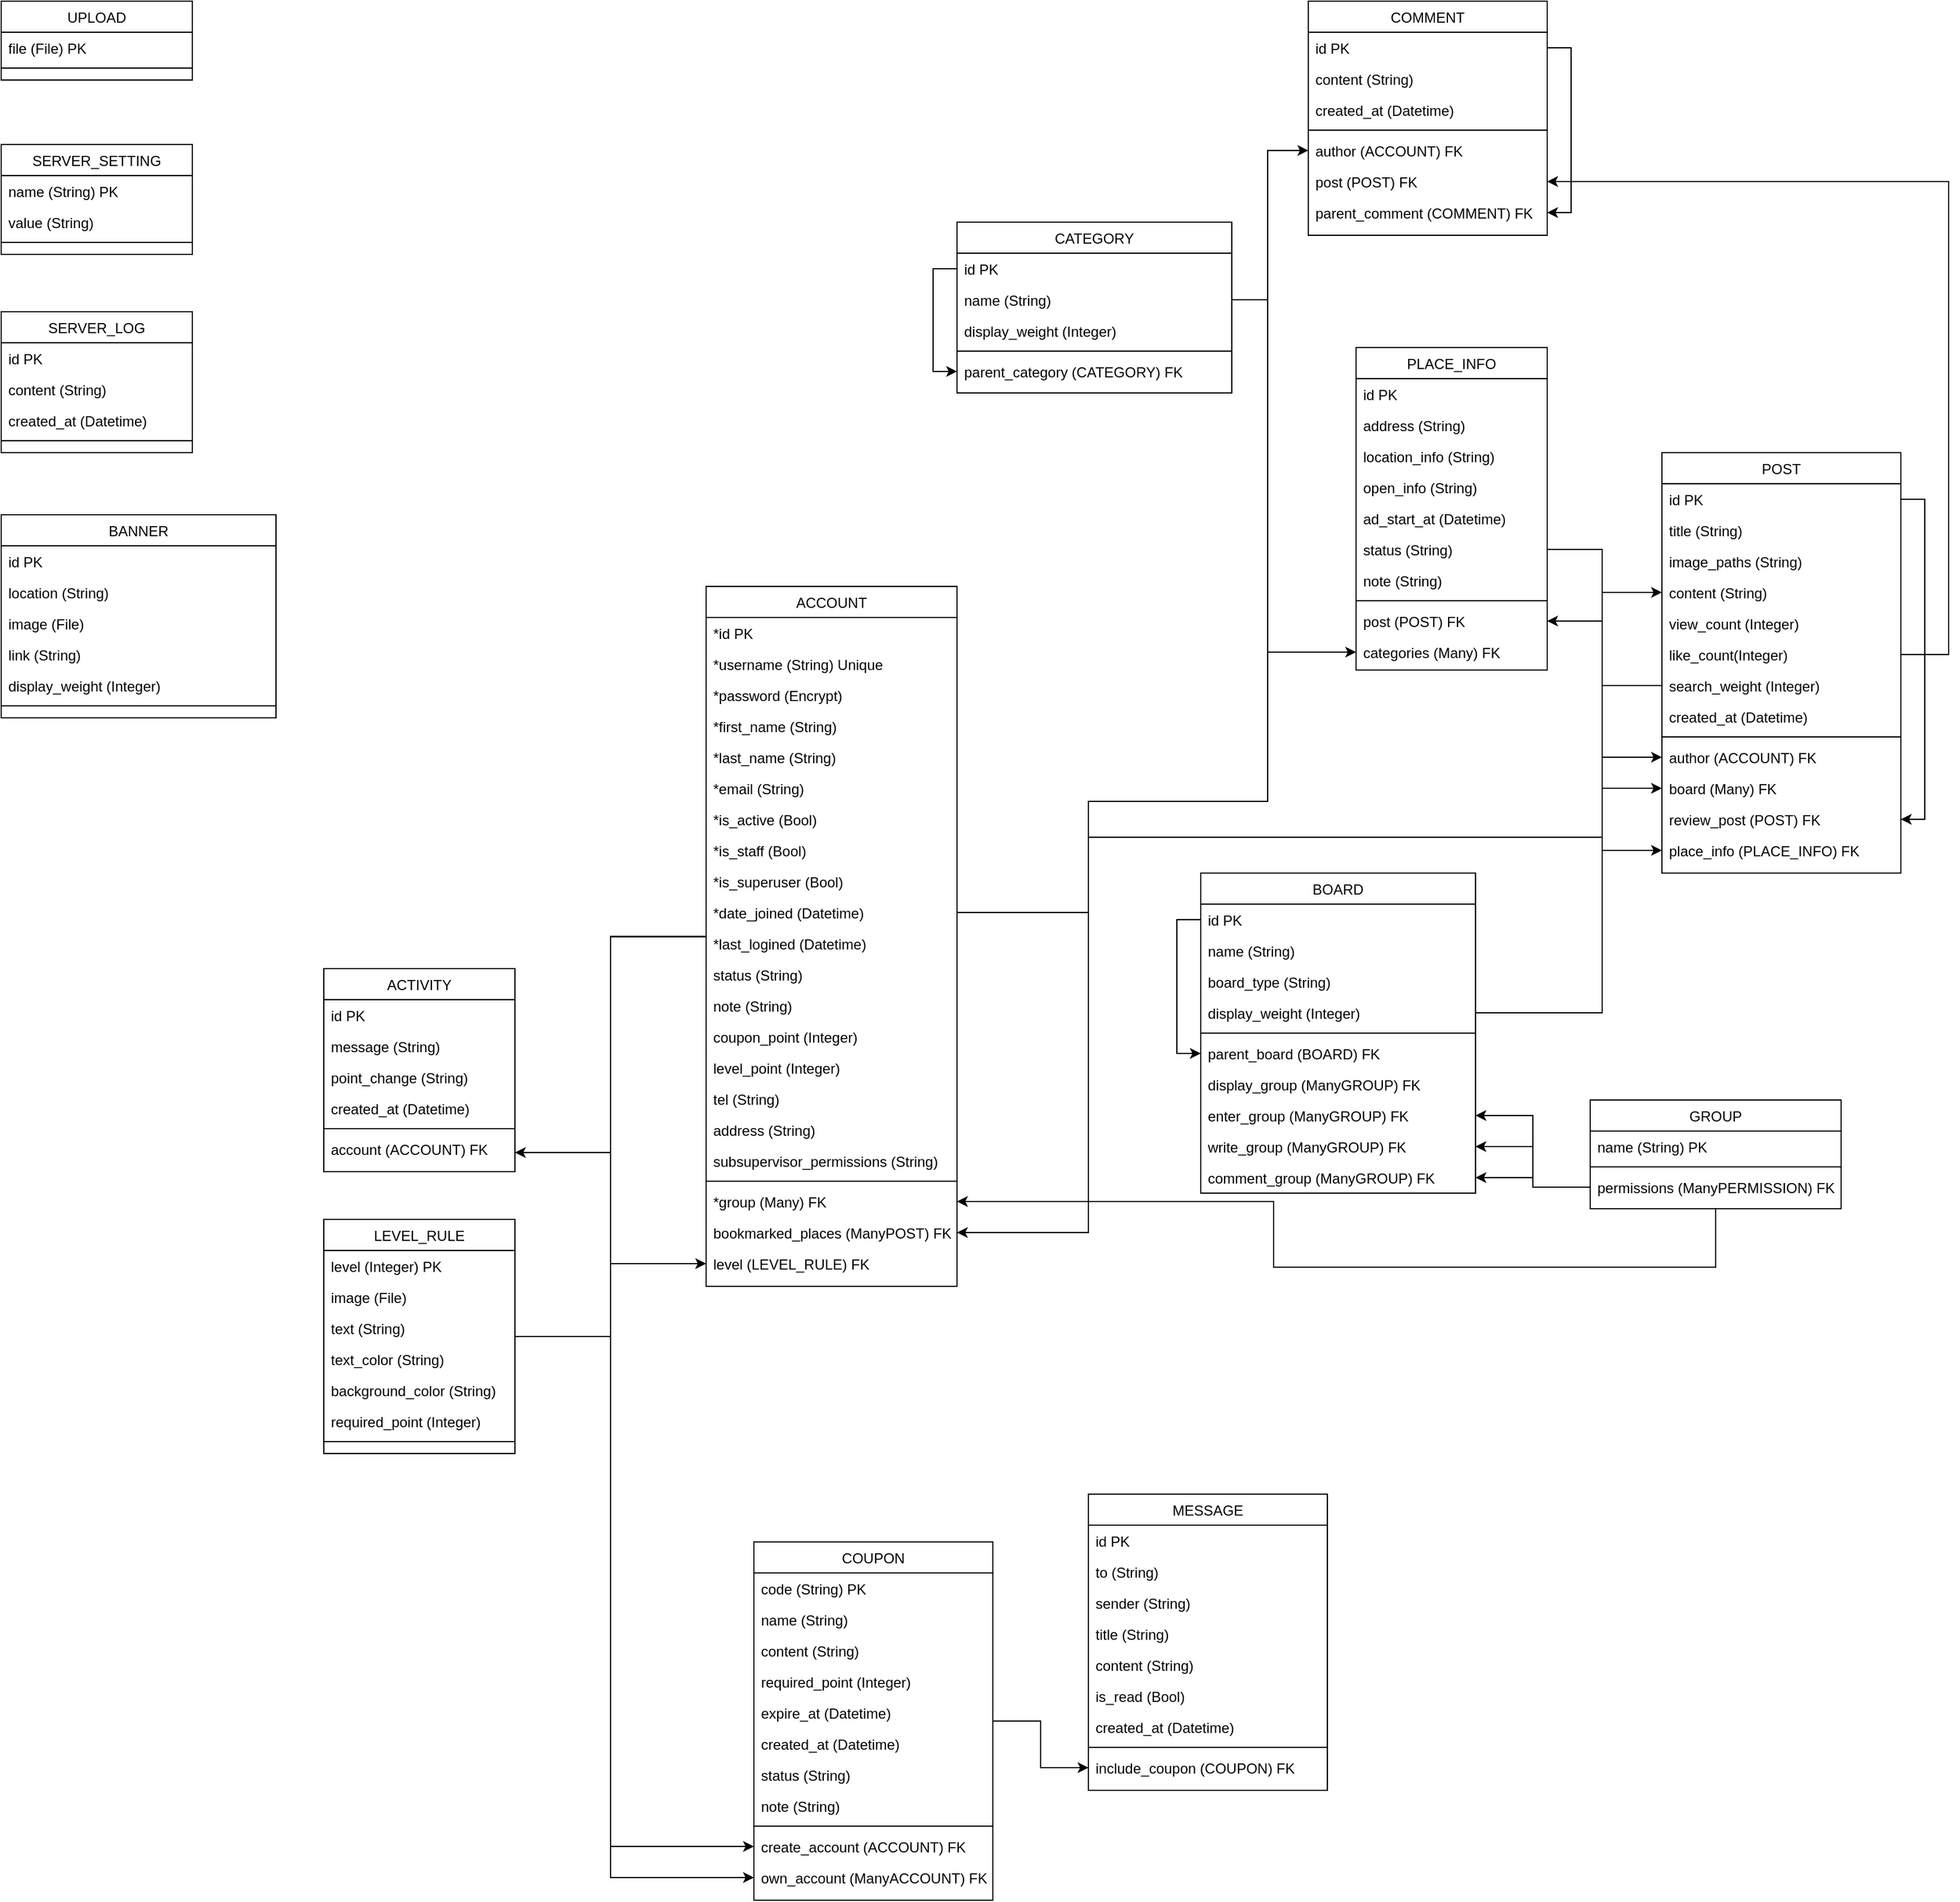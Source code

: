<mxfile version="26.0.9">
  <diagram id="C5RBs43oDa-KdzZeNtuy" name="Page-1">
    <mxGraphModel dx="1593" dy="2118" grid="1" gridSize="10" guides="1" tooltips="1" connect="1" arrows="1" fold="1" page="1" pageScale="1" pageWidth="827" pageHeight="1169" math="0" shadow="0">
      <root>
        <mxCell id="WIyWlLk6GJQsqaUBKTNV-0" />
        <mxCell id="WIyWlLk6GJQsqaUBKTNV-1" parent="WIyWlLk6GJQsqaUBKTNV-0" />
        <mxCell id="djWD4p5Ezm7QEt0DoWDL-0" value="UPLOAD" style="swimlane;fontStyle=0;align=center;verticalAlign=top;childLayout=stackLayout;horizontal=1;startSize=26;horizontalStack=0;resizeParent=1;resizeLast=0;collapsible=1;marginBottom=0;rounded=0;shadow=0;strokeWidth=1;" parent="WIyWlLk6GJQsqaUBKTNV-1" vertex="1">
          <mxGeometry x="650" y="-90" width="160" height="66" as="geometry">
            <mxRectangle x="550" y="140" width="160" height="26" as="alternateBounds" />
          </mxGeometry>
        </mxCell>
        <mxCell id="djWD4p5Ezm7QEt0DoWDL-1" value="file (File) PK" style="text;align=left;verticalAlign=top;spacingLeft=4;spacingRight=4;overflow=hidden;rotatable=0;points=[[0,0.5],[1,0.5]];portConstraint=eastwest;" parent="djWD4p5Ezm7QEt0DoWDL-0" vertex="1">
          <mxGeometry y="26" width="160" height="26" as="geometry" />
        </mxCell>
        <mxCell id="djWD4p5Ezm7QEt0DoWDL-7" value="" style="line;html=1;strokeWidth=1;align=left;verticalAlign=middle;spacingTop=-1;spacingLeft=3;spacingRight=3;rotatable=0;labelPosition=right;points=[];portConstraint=eastwest;" parent="djWD4p5Ezm7QEt0DoWDL-0" vertex="1">
          <mxGeometry y="52" width="160" height="8" as="geometry" />
        </mxCell>
        <mxCell id="djWD4p5Ezm7QEt0DoWDL-210" style="edgeStyle=orthogonalEdgeStyle;rounded=0;orthogonalLoop=1;jettySize=auto;html=1;entryX=1;entryY=0.5;entryDx=0;entryDy=0;" parent="WIyWlLk6GJQsqaUBKTNV-1" source="djWD4p5Ezm7QEt0DoWDL-8" target="djWD4p5Ezm7QEt0DoWDL-186" edge="1">
          <mxGeometry relative="1" as="geometry" />
        </mxCell>
        <mxCell id="djWD4p5Ezm7QEt0DoWDL-8" value="ACCOUNT" style="swimlane;fontStyle=0;align=center;verticalAlign=top;childLayout=stackLayout;horizontal=1;startSize=26;horizontalStack=0;resizeParent=1;resizeLast=0;collapsible=1;marginBottom=0;rounded=0;shadow=0;strokeWidth=1;" parent="WIyWlLk6GJQsqaUBKTNV-1" vertex="1">
          <mxGeometry x="1240" y="400" width="210" height="586" as="geometry">
            <mxRectangle x="550" y="140" width="160" height="26" as="alternateBounds" />
          </mxGeometry>
        </mxCell>
        <mxCell id="djWD4p5Ezm7QEt0DoWDL-12" value="*id PK" style="text;align=left;verticalAlign=top;spacingLeft=4;spacingRight=4;overflow=hidden;rotatable=0;points=[[0,0.5],[1,0.5]];portConstraint=eastwest;" parent="djWD4p5Ezm7QEt0DoWDL-8" vertex="1">
          <mxGeometry y="26" width="210" height="26" as="geometry" />
        </mxCell>
        <mxCell id="djWD4p5Ezm7QEt0DoWDL-11" value="*username (String) Unique" style="text;align=left;verticalAlign=top;spacingLeft=4;spacingRight=4;overflow=hidden;rotatable=0;points=[[0,0.5],[1,0.5]];portConstraint=eastwest;" parent="djWD4p5Ezm7QEt0DoWDL-8" vertex="1">
          <mxGeometry y="52" width="210" height="26" as="geometry" />
        </mxCell>
        <mxCell id="djWD4p5Ezm7QEt0DoWDL-21" value="*password (Encrypt)" style="text;align=left;verticalAlign=top;spacingLeft=4;spacingRight=4;overflow=hidden;rotatable=0;points=[[0,0.5],[1,0.5]];portConstraint=eastwest;" parent="djWD4p5Ezm7QEt0DoWDL-8" vertex="1">
          <mxGeometry y="78" width="210" height="26" as="geometry" />
        </mxCell>
        <mxCell id="djWD4p5Ezm7QEt0DoWDL-22" value="*first_name (String)" style="text;align=left;verticalAlign=top;spacingLeft=4;spacingRight=4;overflow=hidden;rotatable=0;points=[[0,0.5],[1,0.5]];portConstraint=eastwest;" parent="djWD4p5Ezm7QEt0DoWDL-8" vertex="1">
          <mxGeometry y="104" width="210" height="26" as="geometry" />
        </mxCell>
        <mxCell id="djWD4p5Ezm7QEt0DoWDL-23" value="*last_name (String)" style="text;align=left;verticalAlign=top;spacingLeft=4;spacingRight=4;overflow=hidden;rotatable=0;points=[[0,0.5],[1,0.5]];portConstraint=eastwest;" parent="djWD4p5Ezm7QEt0DoWDL-8" vertex="1">
          <mxGeometry y="130" width="210" height="26" as="geometry" />
        </mxCell>
        <mxCell id="djWD4p5Ezm7QEt0DoWDL-24" value="*email (String)" style="text;align=left;verticalAlign=top;spacingLeft=4;spacingRight=4;overflow=hidden;rotatable=0;points=[[0,0.5],[1,0.5]];portConstraint=eastwest;" parent="djWD4p5Ezm7QEt0DoWDL-8" vertex="1">
          <mxGeometry y="156" width="210" height="26" as="geometry" />
        </mxCell>
        <mxCell id="djWD4p5Ezm7QEt0DoWDL-30" value="*is_active (Bool)" style="text;align=left;verticalAlign=top;spacingLeft=4;spacingRight=4;overflow=hidden;rotatable=0;points=[[0,0.5],[1,0.5]];portConstraint=eastwest;" parent="djWD4p5Ezm7QEt0DoWDL-8" vertex="1">
          <mxGeometry y="182" width="210" height="26" as="geometry" />
        </mxCell>
        <mxCell id="djWD4p5Ezm7QEt0DoWDL-35" value="*is_staff (Bool)" style="text;align=left;verticalAlign=top;spacingLeft=4;spacingRight=4;overflow=hidden;rotatable=0;points=[[0,0.5],[1,0.5]];portConstraint=eastwest;" parent="djWD4p5Ezm7QEt0DoWDL-8" vertex="1">
          <mxGeometry y="208" width="210" height="26" as="geometry" />
        </mxCell>
        <mxCell id="djWD4p5Ezm7QEt0DoWDL-34" value="*is_superuser (Bool)" style="text;align=left;verticalAlign=top;spacingLeft=4;spacingRight=4;overflow=hidden;rotatable=0;points=[[0,0.5],[1,0.5]];portConstraint=eastwest;" parent="djWD4p5Ezm7QEt0DoWDL-8" vertex="1">
          <mxGeometry y="234" width="210" height="26" as="geometry" />
        </mxCell>
        <mxCell id="djWD4p5Ezm7QEt0DoWDL-33" value="*date_joined (Datetime)" style="text;align=left;verticalAlign=top;spacingLeft=4;spacingRight=4;overflow=hidden;rotatable=0;points=[[0,0.5],[1,0.5]];portConstraint=eastwest;" parent="djWD4p5Ezm7QEt0DoWDL-8" vertex="1">
          <mxGeometry y="260" width="210" height="26" as="geometry" />
        </mxCell>
        <mxCell id="djWD4p5Ezm7QEt0DoWDL-32" value="*last_logined (Datetime)" style="text;align=left;verticalAlign=top;spacingLeft=4;spacingRight=4;overflow=hidden;rotatable=0;points=[[0,0.5],[1,0.5]];portConstraint=eastwest;" parent="djWD4p5Ezm7QEt0DoWDL-8" vertex="1">
          <mxGeometry y="286" width="210" height="26" as="geometry" />
        </mxCell>
        <mxCell id="djWD4p5Ezm7QEt0DoWDL-25" value="status (String)" style="text;align=left;verticalAlign=top;spacingLeft=4;spacingRight=4;overflow=hidden;rotatable=0;points=[[0,0.5],[1,0.5]];portConstraint=eastwest;" parent="djWD4p5Ezm7QEt0DoWDL-8" vertex="1">
          <mxGeometry y="312" width="210" height="26" as="geometry" />
        </mxCell>
        <mxCell id="djWD4p5Ezm7QEt0DoWDL-26" value="note (String)" style="text;align=left;verticalAlign=top;spacingLeft=4;spacingRight=4;overflow=hidden;rotatable=0;points=[[0,0.5],[1,0.5]];portConstraint=eastwest;" parent="djWD4p5Ezm7QEt0DoWDL-8" vertex="1">
          <mxGeometry y="338" width="210" height="26" as="geometry" />
        </mxCell>
        <mxCell id="djWD4p5Ezm7QEt0DoWDL-28" value="coupon_point (Integer)" style="text;align=left;verticalAlign=top;spacingLeft=4;spacingRight=4;overflow=hidden;rotatable=0;points=[[0,0.5],[1,0.5]];portConstraint=eastwest;" parent="djWD4p5Ezm7QEt0DoWDL-8" vertex="1">
          <mxGeometry y="364" width="210" height="26" as="geometry" />
        </mxCell>
        <mxCell id="djWD4p5Ezm7QEt0DoWDL-29" value="level_point (Integer)" style="text;align=left;verticalAlign=top;spacingLeft=4;spacingRight=4;overflow=hidden;rotatable=0;points=[[0,0.5],[1,0.5]];portConstraint=eastwest;" parent="djWD4p5Ezm7QEt0DoWDL-8" vertex="1">
          <mxGeometry y="390" width="210" height="26" as="geometry" />
        </mxCell>
        <mxCell id="djWD4p5Ezm7QEt0DoWDL-38" value="tel (String)" style="text;align=left;verticalAlign=top;spacingLeft=4;spacingRight=4;overflow=hidden;rotatable=0;points=[[0,0.5],[1,0.5]];portConstraint=eastwest;" parent="djWD4p5Ezm7QEt0DoWDL-8" vertex="1">
          <mxGeometry y="416" width="210" height="26" as="geometry" />
        </mxCell>
        <mxCell id="djWD4p5Ezm7QEt0DoWDL-37" value="address (String)" style="text;align=left;verticalAlign=top;spacingLeft=4;spacingRight=4;overflow=hidden;rotatable=0;points=[[0,0.5],[1,0.5]];portConstraint=eastwest;" parent="djWD4p5Ezm7QEt0DoWDL-8" vertex="1">
          <mxGeometry y="442" width="210" height="26" as="geometry" />
        </mxCell>
        <mxCell id="djWD4p5Ezm7QEt0DoWDL-36" value="subsupervisor_permissions (String)" style="text;align=left;verticalAlign=top;spacingLeft=4;spacingRight=4;overflow=hidden;rotatable=0;points=[[0,0.5],[1,0.5]];portConstraint=eastwest;" parent="djWD4p5Ezm7QEt0DoWDL-8" vertex="1">
          <mxGeometry y="468" width="210" height="26" as="geometry" />
        </mxCell>
        <mxCell id="djWD4p5Ezm7QEt0DoWDL-10" value="" style="line;html=1;strokeWidth=1;align=left;verticalAlign=middle;spacingTop=-1;spacingLeft=3;spacingRight=3;rotatable=0;labelPosition=right;points=[];portConstraint=eastwest;" parent="djWD4p5Ezm7QEt0DoWDL-8" vertex="1">
          <mxGeometry y="494" width="210" height="8" as="geometry" />
        </mxCell>
        <mxCell id="djWD4p5Ezm7QEt0DoWDL-31" value="*group (Many) FK" style="text;align=left;verticalAlign=top;spacingLeft=4;spacingRight=4;overflow=hidden;rotatable=0;points=[[0,0.5],[1,0.5]];portConstraint=eastwest;" parent="djWD4p5Ezm7QEt0DoWDL-8" vertex="1">
          <mxGeometry y="502" width="210" height="26" as="geometry" />
        </mxCell>
        <mxCell id="djWD4p5Ezm7QEt0DoWDL-27" value="bookmarked_places (ManyPOST) FK" style="text;align=left;verticalAlign=top;spacingLeft=4;spacingRight=4;overflow=hidden;rotatable=0;points=[[0,0.5],[1,0.5]];portConstraint=eastwest;" parent="djWD4p5Ezm7QEt0DoWDL-8" vertex="1">
          <mxGeometry y="528" width="210" height="26" as="geometry" />
        </mxCell>
        <mxCell id="djWD4p5Ezm7QEt0DoWDL-9" value="level (LEVEL_RULE) FK" style="text;align=left;verticalAlign=top;spacingLeft=4;spacingRight=4;overflow=hidden;rotatable=0;points=[[0,0.5],[1,0.5]];portConstraint=eastwest;" parent="djWD4p5Ezm7QEt0DoWDL-8" vertex="1">
          <mxGeometry y="554" width="210" height="26" as="geometry" />
        </mxCell>
        <mxCell id="djWD4p5Ezm7QEt0DoWDL-39" value="SERVER_LOG" style="swimlane;fontStyle=0;align=center;verticalAlign=top;childLayout=stackLayout;horizontal=1;startSize=26;horizontalStack=0;resizeParent=1;resizeLast=0;collapsible=1;marginBottom=0;rounded=0;shadow=0;strokeWidth=1;" parent="WIyWlLk6GJQsqaUBKTNV-1" vertex="1">
          <mxGeometry x="650" y="170" width="160" height="118" as="geometry">
            <mxRectangle x="550" y="140" width="160" height="26" as="alternateBounds" />
          </mxGeometry>
        </mxCell>
        <mxCell id="djWD4p5Ezm7QEt0DoWDL-40" value="id PK" style="text;align=left;verticalAlign=top;spacingLeft=4;spacingRight=4;overflow=hidden;rotatable=0;points=[[0,0.5],[1,0.5]];portConstraint=eastwest;" parent="djWD4p5Ezm7QEt0DoWDL-39" vertex="1">
          <mxGeometry y="26" width="160" height="26" as="geometry" />
        </mxCell>
        <mxCell id="djWD4p5Ezm7QEt0DoWDL-42" value="content (String)" style="text;align=left;verticalAlign=top;spacingLeft=4;spacingRight=4;overflow=hidden;rotatable=0;points=[[0,0.5],[1,0.5]];portConstraint=eastwest;" parent="djWD4p5Ezm7QEt0DoWDL-39" vertex="1">
          <mxGeometry y="52" width="160" height="26" as="geometry" />
        </mxCell>
        <mxCell id="djWD4p5Ezm7QEt0DoWDL-45" value="created_at (Datetime)" style="text;align=left;verticalAlign=top;spacingLeft=4;spacingRight=4;overflow=hidden;rotatable=0;points=[[0,0.5],[1,0.5]];portConstraint=eastwest;" parent="djWD4p5Ezm7QEt0DoWDL-39" vertex="1">
          <mxGeometry y="78" width="160" height="26" as="geometry" />
        </mxCell>
        <mxCell id="djWD4p5Ezm7QEt0DoWDL-41" value="" style="line;html=1;strokeWidth=1;align=left;verticalAlign=middle;spacingTop=-1;spacingLeft=3;spacingRight=3;rotatable=0;labelPosition=right;points=[];portConstraint=eastwest;" parent="djWD4p5Ezm7QEt0DoWDL-39" vertex="1">
          <mxGeometry y="104" width="160" height="8" as="geometry" />
        </mxCell>
        <mxCell id="djWD4p5Ezm7QEt0DoWDL-46" value="SERVER_SETTING" style="swimlane;fontStyle=0;align=center;verticalAlign=top;childLayout=stackLayout;horizontal=1;startSize=26;horizontalStack=0;resizeParent=1;resizeLast=0;collapsible=1;marginBottom=0;rounded=0;shadow=0;strokeWidth=1;" parent="WIyWlLk6GJQsqaUBKTNV-1" vertex="1">
          <mxGeometry x="650" y="30" width="160" height="92" as="geometry">
            <mxRectangle x="550" y="140" width="160" height="26" as="alternateBounds" />
          </mxGeometry>
        </mxCell>
        <mxCell id="djWD4p5Ezm7QEt0DoWDL-47" value="name (String) PK" style="text;align=left;verticalAlign=top;spacingLeft=4;spacingRight=4;overflow=hidden;rotatable=0;points=[[0,0.5],[1,0.5]];portConstraint=eastwest;" parent="djWD4p5Ezm7QEt0DoWDL-46" vertex="1">
          <mxGeometry y="26" width="160" height="26" as="geometry" />
        </mxCell>
        <mxCell id="djWD4p5Ezm7QEt0DoWDL-48" value="value (String)" style="text;align=left;verticalAlign=top;spacingLeft=4;spacingRight=4;overflow=hidden;rotatable=0;points=[[0,0.5],[1,0.5]];portConstraint=eastwest;" parent="djWD4p5Ezm7QEt0DoWDL-46" vertex="1">
          <mxGeometry y="52" width="160" height="26" as="geometry" />
        </mxCell>
        <mxCell id="djWD4p5Ezm7QEt0DoWDL-50" value="" style="line;html=1;strokeWidth=1;align=left;verticalAlign=middle;spacingTop=-1;spacingLeft=3;spacingRight=3;rotatable=0;labelPosition=right;points=[];portConstraint=eastwest;" parent="djWD4p5Ezm7QEt0DoWDL-46" vertex="1">
          <mxGeometry y="78" width="160" height="8" as="geometry" />
        </mxCell>
        <mxCell id="djWD4p5Ezm7QEt0DoWDL-209" style="edgeStyle=orthogonalEdgeStyle;rounded=0;orthogonalLoop=1;jettySize=auto;html=1;entryX=0;entryY=0.5;entryDx=0;entryDy=0;" parent="WIyWlLk6GJQsqaUBKTNV-1" source="djWD4p5Ezm7QEt0DoWDL-51" target="djWD4p5Ezm7QEt0DoWDL-9" edge="1">
          <mxGeometry relative="1" as="geometry" />
        </mxCell>
        <mxCell id="djWD4p5Ezm7QEt0DoWDL-51" value="LEVEL_RULE" style="swimlane;fontStyle=0;align=center;verticalAlign=top;childLayout=stackLayout;horizontal=1;startSize=26;horizontalStack=0;resizeParent=1;resizeLast=0;collapsible=1;marginBottom=0;rounded=0;shadow=0;strokeWidth=1;" parent="WIyWlLk6GJQsqaUBKTNV-1" vertex="1">
          <mxGeometry x="920" y="930" width="160" height="196" as="geometry">
            <mxRectangle x="550" y="140" width="160" height="26" as="alternateBounds" />
          </mxGeometry>
        </mxCell>
        <mxCell id="djWD4p5Ezm7QEt0DoWDL-52" value="level (Integer) PK" style="text;align=left;verticalAlign=top;spacingLeft=4;spacingRight=4;overflow=hidden;rotatable=0;points=[[0,0.5],[1,0.5]];portConstraint=eastwest;" parent="djWD4p5Ezm7QEt0DoWDL-51" vertex="1">
          <mxGeometry y="26" width="160" height="26" as="geometry" />
        </mxCell>
        <mxCell id="djWD4p5Ezm7QEt0DoWDL-56" value="image (File)" style="text;align=left;verticalAlign=top;spacingLeft=4;spacingRight=4;overflow=hidden;rotatable=0;points=[[0,0.5],[1,0.5]];portConstraint=eastwest;" parent="djWD4p5Ezm7QEt0DoWDL-51" vertex="1">
          <mxGeometry y="52" width="160" height="26" as="geometry" />
        </mxCell>
        <mxCell id="djWD4p5Ezm7QEt0DoWDL-57" value="text (String)" style="text;align=left;verticalAlign=top;spacingLeft=4;spacingRight=4;overflow=hidden;rotatable=0;points=[[0,0.5],[1,0.5]];portConstraint=eastwest;" parent="djWD4p5Ezm7QEt0DoWDL-51" vertex="1">
          <mxGeometry y="78" width="160" height="26" as="geometry" />
        </mxCell>
        <mxCell id="djWD4p5Ezm7QEt0DoWDL-58" value="text_color (String)" style="text;align=left;verticalAlign=top;spacingLeft=4;spacingRight=4;overflow=hidden;rotatable=0;points=[[0,0.5],[1,0.5]];portConstraint=eastwest;" parent="djWD4p5Ezm7QEt0DoWDL-51" vertex="1">
          <mxGeometry y="104" width="160" height="26" as="geometry" />
        </mxCell>
        <mxCell id="djWD4p5Ezm7QEt0DoWDL-55" value="background_color (String)" style="text;align=left;verticalAlign=top;spacingLeft=4;spacingRight=4;overflow=hidden;rotatable=0;points=[[0,0.5],[1,0.5]];portConstraint=eastwest;" parent="djWD4p5Ezm7QEt0DoWDL-51" vertex="1">
          <mxGeometry y="130" width="160" height="26" as="geometry" />
        </mxCell>
        <mxCell id="djWD4p5Ezm7QEt0DoWDL-53" value="required_point (Integer)" style="text;align=left;verticalAlign=top;spacingLeft=4;spacingRight=4;overflow=hidden;rotatable=0;points=[[0,0.5],[1,0.5]];portConstraint=eastwest;" parent="djWD4p5Ezm7QEt0DoWDL-51" vertex="1">
          <mxGeometry y="156" width="160" height="26" as="geometry" />
        </mxCell>
        <mxCell id="djWD4p5Ezm7QEt0DoWDL-54" value="" style="line;html=1;strokeWidth=1;align=left;verticalAlign=middle;spacingTop=-1;spacingLeft=3;spacingRight=3;rotatable=0;labelPosition=right;points=[];portConstraint=eastwest;" parent="djWD4p5Ezm7QEt0DoWDL-51" vertex="1">
          <mxGeometry y="182" width="160" height="8" as="geometry" />
        </mxCell>
        <mxCell id="djWD4p5Ezm7QEt0DoWDL-201" style="edgeStyle=orthogonalEdgeStyle;rounded=0;orthogonalLoop=1;jettySize=auto;html=1;entryX=1;entryY=0.5;entryDx=0;entryDy=0;exitX=0;exitY=0.5;exitDx=0;exitDy=0;" parent="WIyWlLk6GJQsqaUBKTNV-1" source="djWD4p5Ezm7QEt0DoWDL-73" target="djWD4p5Ezm7QEt0DoWDL-76" edge="1">
          <mxGeometry relative="1" as="geometry">
            <Array as="points">
              <mxPoint x="1990" y="483" />
              <mxPoint x="1990" y="429" />
            </Array>
          </mxGeometry>
        </mxCell>
        <mxCell id="djWD4p5Ezm7QEt0DoWDL-59" value="POST" style="swimlane;fontStyle=0;align=center;verticalAlign=top;childLayout=stackLayout;horizontal=1;startSize=26;horizontalStack=0;resizeParent=1;resizeLast=0;collapsible=1;marginBottom=0;rounded=0;shadow=0;strokeWidth=1;" parent="WIyWlLk6GJQsqaUBKTNV-1" vertex="1">
          <mxGeometry x="2040" y="288" width="200" height="352" as="geometry">
            <mxRectangle x="550" y="140" width="160" height="26" as="alternateBounds" />
          </mxGeometry>
        </mxCell>
        <mxCell id="djWD4p5Ezm7QEt0DoWDL-204" style="edgeStyle=orthogonalEdgeStyle;rounded=0;orthogonalLoop=1;jettySize=auto;html=1;entryX=1;entryY=0.5;entryDx=0;entryDy=0;exitX=1;exitY=0.5;exitDx=0;exitDy=0;" parent="djWD4p5Ezm7QEt0DoWDL-59" source="djWD4p5Ezm7QEt0DoWDL-60" target="djWD4p5Ezm7QEt0DoWDL-63" edge="1">
          <mxGeometry relative="1" as="geometry" />
        </mxCell>
        <mxCell id="djWD4p5Ezm7QEt0DoWDL-60" value="id PK" style="text;align=left;verticalAlign=top;spacingLeft=4;spacingRight=4;overflow=hidden;rotatable=0;points=[[0,0.5],[1,0.5]];portConstraint=eastwest;" parent="djWD4p5Ezm7QEt0DoWDL-59" vertex="1">
          <mxGeometry y="26" width="200" height="26" as="geometry" />
        </mxCell>
        <mxCell id="djWD4p5Ezm7QEt0DoWDL-67" value="title (String)" style="text;align=left;verticalAlign=top;spacingLeft=4;spacingRight=4;overflow=hidden;rotatable=0;points=[[0,0.5],[1,0.5]];portConstraint=eastwest;" parent="djWD4p5Ezm7QEt0DoWDL-59" vertex="1">
          <mxGeometry y="52" width="200" height="26" as="geometry" />
        </mxCell>
        <mxCell id="djWD4p5Ezm7QEt0DoWDL-72" value="image_paths (String)" style="text;align=left;verticalAlign=top;spacingLeft=4;spacingRight=4;overflow=hidden;rotatable=0;points=[[0,0.5],[1,0.5]];portConstraint=eastwest;" parent="djWD4p5Ezm7QEt0DoWDL-59" vertex="1">
          <mxGeometry y="78" width="200" height="26" as="geometry" />
        </mxCell>
        <mxCell id="djWD4p5Ezm7QEt0DoWDL-71" value="content (String)" style="text;align=left;verticalAlign=top;spacingLeft=4;spacingRight=4;overflow=hidden;rotatable=0;points=[[0,0.5],[1,0.5]];portConstraint=eastwest;" parent="djWD4p5Ezm7QEt0DoWDL-59" vertex="1">
          <mxGeometry y="104" width="200" height="26" as="geometry" />
        </mxCell>
        <mxCell id="djWD4p5Ezm7QEt0DoWDL-70" value="view_count (Integer)" style="text;align=left;verticalAlign=top;spacingLeft=4;spacingRight=4;overflow=hidden;rotatable=0;points=[[0,0.5],[1,0.5]];portConstraint=eastwest;" parent="djWD4p5Ezm7QEt0DoWDL-59" vertex="1">
          <mxGeometry y="130" width="200" height="26" as="geometry" />
        </mxCell>
        <mxCell id="djWD4p5Ezm7QEt0DoWDL-69" value="like_count(Integer)" style="text;align=left;verticalAlign=top;spacingLeft=4;spacingRight=4;overflow=hidden;rotatable=0;points=[[0,0.5],[1,0.5]];portConstraint=eastwest;" parent="djWD4p5Ezm7QEt0DoWDL-59" vertex="1">
          <mxGeometry y="156" width="200" height="26" as="geometry" />
        </mxCell>
        <mxCell id="djWD4p5Ezm7QEt0DoWDL-73" value="search_weight (Integer)" style="text;align=left;verticalAlign=top;spacingLeft=4;spacingRight=4;overflow=hidden;rotatable=0;points=[[0,0.5],[1,0.5]];portConstraint=eastwest;" parent="djWD4p5Ezm7QEt0DoWDL-59" vertex="1">
          <mxGeometry y="182" width="200" height="26" as="geometry" />
        </mxCell>
        <mxCell id="djWD4p5Ezm7QEt0DoWDL-68" value="created_at (Datetime)" style="text;align=left;verticalAlign=top;spacingLeft=4;spacingRight=4;overflow=hidden;rotatable=0;points=[[0,0.5],[1,0.5]];portConstraint=eastwest;" parent="djWD4p5Ezm7QEt0DoWDL-59" vertex="1">
          <mxGeometry y="208" width="200" height="26" as="geometry" />
        </mxCell>
        <mxCell id="djWD4p5Ezm7QEt0DoWDL-66" value="" style="line;html=1;strokeWidth=1;align=left;verticalAlign=middle;spacingTop=-1;spacingLeft=3;spacingRight=3;rotatable=0;labelPosition=right;points=[];portConstraint=eastwest;" parent="djWD4p5Ezm7QEt0DoWDL-59" vertex="1">
          <mxGeometry y="234" width="200" height="8" as="geometry" />
        </mxCell>
        <mxCell id="djWD4p5Ezm7QEt0DoWDL-62" value="author (ACCOUNT) FK" style="text;align=left;verticalAlign=top;spacingLeft=4;spacingRight=4;overflow=hidden;rotatable=0;points=[[0,0.5],[1,0.5]];portConstraint=eastwest;" parent="djWD4p5Ezm7QEt0DoWDL-59" vertex="1">
          <mxGeometry y="242" width="200" height="26" as="geometry" />
        </mxCell>
        <mxCell id="djWD4p5Ezm7QEt0DoWDL-61" value="board (Many) FK" style="text;align=left;verticalAlign=top;spacingLeft=4;spacingRight=4;overflow=hidden;rotatable=0;points=[[0,0.5],[1,0.5]];portConstraint=eastwest;" parent="djWD4p5Ezm7QEt0DoWDL-59" vertex="1">
          <mxGeometry y="268" width="200" height="26" as="geometry" />
        </mxCell>
        <mxCell id="djWD4p5Ezm7QEt0DoWDL-63" value="review_post (POST) FK" style="text;align=left;verticalAlign=top;spacingLeft=4;spacingRight=4;overflow=hidden;rotatable=0;points=[[0,0.5],[1,0.5]];portConstraint=eastwest;" parent="djWD4p5Ezm7QEt0DoWDL-59" vertex="1">
          <mxGeometry y="294" width="200" height="26" as="geometry" />
        </mxCell>
        <mxCell id="djWD4p5Ezm7QEt0DoWDL-65" value="place_info (PLACE_INFO) FK" style="text;align=left;verticalAlign=top;spacingLeft=4;spacingRight=4;overflow=hidden;rotatable=0;points=[[0,0.5],[1,0.5]];portConstraint=eastwest;" parent="djWD4p5Ezm7QEt0DoWDL-59" vertex="1">
          <mxGeometry y="320" width="200" height="26" as="geometry" />
        </mxCell>
        <mxCell id="djWD4p5Ezm7QEt0DoWDL-90" value="PLACE_INFO" style="swimlane;fontStyle=0;align=center;verticalAlign=top;childLayout=stackLayout;horizontal=1;startSize=26;horizontalStack=0;resizeParent=1;resizeLast=0;collapsible=1;marginBottom=0;rounded=0;shadow=0;strokeWidth=1;" parent="WIyWlLk6GJQsqaUBKTNV-1" vertex="1">
          <mxGeometry x="1784" y="200" width="160" height="270" as="geometry">
            <mxRectangle x="550" y="140" width="160" height="26" as="alternateBounds" />
          </mxGeometry>
        </mxCell>
        <mxCell id="djWD4p5Ezm7QEt0DoWDL-75" value="id PK" style="text;align=left;verticalAlign=top;spacingLeft=4;spacingRight=4;overflow=hidden;rotatable=0;points=[[0,0.5],[1,0.5]];portConstraint=eastwest;" parent="djWD4p5Ezm7QEt0DoWDL-90" vertex="1">
          <mxGeometry y="26" width="160" height="26" as="geometry" />
        </mxCell>
        <mxCell id="djWD4p5Ezm7QEt0DoWDL-77" value="address (String)" style="text;align=left;verticalAlign=top;spacingLeft=4;spacingRight=4;overflow=hidden;rotatable=0;points=[[0,0.5],[1,0.5]];portConstraint=eastwest;" parent="djWD4p5Ezm7QEt0DoWDL-90" vertex="1">
          <mxGeometry y="52" width="160" height="26" as="geometry" />
        </mxCell>
        <mxCell id="djWD4p5Ezm7QEt0DoWDL-78" value="location_info (String)" style="text;align=left;verticalAlign=top;spacingLeft=4;spacingRight=4;overflow=hidden;rotatable=0;points=[[0,0.5],[1,0.5]];portConstraint=eastwest;" parent="djWD4p5Ezm7QEt0DoWDL-90" vertex="1">
          <mxGeometry y="78" width="160" height="26" as="geometry" />
        </mxCell>
        <mxCell id="djWD4p5Ezm7QEt0DoWDL-79" value="open_info (String)" style="text;align=left;verticalAlign=top;spacingLeft=4;spacingRight=4;overflow=hidden;rotatable=0;points=[[0,0.5],[1,0.5]];portConstraint=eastwest;" parent="djWD4p5Ezm7QEt0DoWDL-90" vertex="1">
          <mxGeometry y="104" width="160" height="26" as="geometry" />
        </mxCell>
        <mxCell id="djWD4p5Ezm7QEt0DoWDL-86" value="ad_start_at (Datetime)" style="text;align=left;verticalAlign=top;spacingLeft=4;spacingRight=4;overflow=hidden;rotatable=0;points=[[0,0.5],[1,0.5]];portConstraint=eastwest;" parent="djWD4p5Ezm7QEt0DoWDL-90" vertex="1">
          <mxGeometry y="130" width="160" height="26" as="geometry" />
        </mxCell>
        <mxCell id="djWD4p5Ezm7QEt0DoWDL-88" value="status (String)" style="text;align=left;verticalAlign=top;spacingLeft=4;spacingRight=4;overflow=hidden;rotatable=0;points=[[0,0.5],[1,0.5]];portConstraint=eastwest;" parent="djWD4p5Ezm7QEt0DoWDL-90" vertex="1">
          <mxGeometry y="156" width="160" height="26" as="geometry" />
        </mxCell>
        <mxCell id="djWD4p5Ezm7QEt0DoWDL-87" value="note (String)" style="text;align=left;verticalAlign=top;spacingLeft=4;spacingRight=4;overflow=hidden;rotatable=0;points=[[0,0.5],[1,0.5]];portConstraint=eastwest;" parent="djWD4p5Ezm7QEt0DoWDL-90" vertex="1">
          <mxGeometry y="182" width="160" height="26" as="geometry" />
        </mxCell>
        <mxCell id="djWD4p5Ezm7QEt0DoWDL-93" value="" style="line;html=1;strokeWidth=1;align=left;verticalAlign=middle;spacingTop=-1;spacingLeft=3;spacingRight=3;rotatable=0;labelPosition=right;points=[];portConstraint=eastwest;" parent="djWD4p5Ezm7QEt0DoWDL-90" vertex="1">
          <mxGeometry y="208" width="160" height="8" as="geometry" />
        </mxCell>
        <mxCell id="djWD4p5Ezm7QEt0DoWDL-76" value="post (POST) FK" style="text;align=left;verticalAlign=top;spacingLeft=4;spacingRight=4;overflow=hidden;rotatable=0;points=[[0,0.5],[1,0.5]];portConstraint=eastwest;" parent="djWD4p5Ezm7QEt0DoWDL-90" vertex="1">
          <mxGeometry y="216" width="160" height="26" as="geometry" />
        </mxCell>
        <mxCell id="djWD4p5Ezm7QEt0DoWDL-80" value="categories (Many) FK" style="text;align=left;verticalAlign=top;spacingLeft=4;spacingRight=4;overflow=hidden;rotatable=0;points=[[0,0.5],[1,0.5]];portConstraint=eastwest;" parent="djWD4p5Ezm7QEt0DoWDL-90" vertex="1">
          <mxGeometry y="242" width="160" height="26" as="geometry" />
        </mxCell>
        <mxCell id="djWD4p5Ezm7QEt0DoWDL-94" value="COMMENT" style="swimlane;fontStyle=0;align=center;verticalAlign=top;childLayout=stackLayout;horizontal=1;startSize=26;horizontalStack=0;resizeParent=1;resizeLast=0;collapsible=1;marginBottom=0;rounded=0;shadow=0;strokeWidth=1;" parent="WIyWlLk6GJQsqaUBKTNV-1" vertex="1">
          <mxGeometry x="1744" y="-90" width="200" height="196" as="geometry">
            <mxRectangle x="550" y="140" width="160" height="26" as="alternateBounds" />
          </mxGeometry>
        </mxCell>
        <mxCell id="djWD4p5Ezm7QEt0DoWDL-206" style="edgeStyle=orthogonalEdgeStyle;rounded=0;orthogonalLoop=1;jettySize=auto;html=1;entryX=1;entryY=0.5;entryDx=0;entryDy=0;exitX=1;exitY=0.5;exitDx=0;exitDy=0;" parent="djWD4p5Ezm7QEt0DoWDL-94" source="djWD4p5Ezm7QEt0DoWDL-95" target="djWD4p5Ezm7QEt0DoWDL-98" edge="1">
          <mxGeometry relative="1" as="geometry" />
        </mxCell>
        <mxCell id="djWD4p5Ezm7QEt0DoWDL-95" value="id PK" style="text;align=left;verticalAlign=top;spacingLeft=4;spacingRight=4;overflow=hidden;rotatable=0;points=[[0,0.5],[1,0.5]];portConstraint=eastwest;" parent="djWD4p5Ezm7QEt0DoWDL-94" vertex="1">
          <mxGeometry y="26" width="200" height="26" as="geometry" />
        </mxCell>
        <mxCell id="djWD4p5Ezm7QEt0DoWDL-99" value="content (String)" style="text;align=left;verticalAlign=top;spacingLeft=4;spacingRight=4;overflow=hidden;rotatable=0;points=[[0,0.5],[1,0.5]];portConstraint=eastwest;" parent="djWD4p5Ezm7QEt0DoWDL-94" vertex="1">
          <mxGeometry y="52" width="200" height="26" as="geometry" />
        </mxCell>
        <mxCell id="djWD4p5Ezm7QEt0DoWDL-100" value="created_at (Datetime)" style="text;align=left;verticalAlign=top;spacingLeft=4;spacingRight=4;overflow=hidden;rotatable=0;points=[[0,0.5],[1,0.5]];portConstraint=eastwest;" parent="djWD4p5Ezm7QEt0DoWDL-94" vertex="1">
          <mxGeometry y="78" width="200" height="26" as="geometry" />
        </mxCell>
        <mxCell id="djWD4p5Ezm7QEt0DoWDL-108" value="" style="line;html=1;strokeWidth=1;align=left;verticalAlign=middle;spacingTop=-1;spacingLeft=3;spacingRight=3;rotatable=0;labelPosition=right;points=[];portConstraint=eastwest;" parent="djWD4p5Ezm7QEt0DoWDL-94" vertex="1">
          <mxGeometry y="104" width="200" height="8" as="geometry" />
        </mxCell>
        <mxCell id="djWD4p5Ezm7QEt0DoWDL-97" value="author (ACCOUNT) FK" style="text;align=left;verticalAlign=top;spacingLeft=4;spacingRight=4;overflow=hidden;rotatable=0;points=[[0,0.5],[1,0.5]];portConstraint=eastwest;" parent="djWD4p5Ezm7QEt0DoWDL-94" vertex="1">
          <mxGeometry y="112" width="200" height="26" as="geometry" />
        </mxCell>
        <mxCell id="djWD4p5Ezm7QEt0DoWDL-96" value="post (POST) FK" style="text;align=left;verticalAlign=top;spacingLeft=4;spacingRight=4;overflow=hidden;rotatable=0;points=[[0,0.5],[1,0.5]];portConstraint=eastwest;" parent="djWD4p5Ezm7QEt0DoWDL-94" vertex="1">
          <mxGeometry y="138" width="200" height="26" as="geometry" />
        </mxCell>
        <mxCell id="djWD4p5Ezm7QEt0DoWDL-98" value="parent_comment (COMMENT) FK" style="text;align=left;verticalAlign=top;spacingLeft=4;spacingRight=4;overflow=hidden;rotatable=0;points=[[0,0.5],[1,0.5]];portConstraint=eastwest;" parent="djWD4p5Ezm7QEt0DoWDL-94" vertex="1">
          <mxGeometry y="164" width="200" height="26" as="geometry" />
        </mxCell>
        <mxCell id="djWD4p5Ezm7QEt0DoWDL-109" value="MESSAGE" style="swimlane;fontStyle=0;align=center;verticalAlign=top;childLayout=stackLayout;horizontal=1;startSize=26;horizontalStack=0;resizeParent=1;resizeLast=0;collapsible=1;marginBottom=0;rounded=0;shadow=0;strokeWidth=1;" parent="WIyWlLk6GJQsqaUBKTNV-1" vertex="1">
          <mxGeometry x="1560" y="1160" width="200" height="248" as="geometry">
            <mxRectangle x="550" y="140" width="160" height="26" as="alternateBounds" />
          </mxGeometry>
        </mxCell>
        <mxCell id="djWD4p5Ezm7QEt0DoWDL-110" value="id PK" style="text;align=left;verticalAlign=top;spacingLeft=4;spacingRight=4;overflow=hidden;rotatable=0;points=[[0,0.5],[1,0.5]];portConstraint=eastwest;" parent="djWD4p5Ezm7QEt0DoWDL-109" vertex="1">
          <mxGeometry y="26" width="200" height="26" as="geometry" />
        </mxCell>
        <mxCell id="djWD4p5Ezm7QEt0DoWDL-112" value="to (String)" style="text;align=left;verticalAlign=top;spacingLeft=4;spacingRight=4;overflow=hidden;rotatable=0;points=[[0,0.5],[1,0.5]];portConstraint=eastwest;" parent="djWD4p5Ezm7QEt0DoWDL-109" vertex="1">
          <mxGeometry y="52" width="200" height="26" as="geometry" />
        </mxCell>
        <mxCell id="djWD4p5Ezm7QEt0DoWDL-111" value="sender (String)" style="text;align=left;verticalAlign=top;spacingLeft=4;spacingRight=4;overflow=hidden;rotatable=0;points=[[0,0.5],[1,0.5]];portConstraint=eastwest;" parent="djWD4p5Ezm7QEt0DoWDL-109" vertex="1">
          <mxGeometry y="78" width="200" height="26" as="geometry" />
        </mxCell>
        <mxCell id="djWD4p5Ezm7QEt0DoWDL-114" value="title (String)" style="text;align=left;verticalAlign=top;spacingLeft=4;spacingRight=4;overflow=hidden;rotatable=0;points=[[0,0.5],[1,0.5]];portConstraint=eastwest;" parent="djWD4p5Ezm7QEt0DoWDL-109" vertex="1">
          <mxGeometry y="104" width="200" height="26" as="geometry" />
        </mxCell>
        <mxCell id="djWD4p5Ezm7QEt0DoWDL-115" value="content (String)" style="text;align=left;verticalAlign=top;spacingLeft=4;spacingRight=4;overflow=hidden;rotatable=0;points=[[0,0.5],[1,0.5]];portConstraint=eastwest;" parent="djWD4p5Ezm7QEt0DoWDL-109" vertex="1">
          <mxGeometry y="130" width="200" height="26" as="geometry" />
        </mxCell>
        <mxCell id="djWD4p5Ezm7QEt0DoWDL-118" value="is_read (Bool)" style="text;align=left;verticalAlign=top;spacingLeft=4;spacingRight=4;overflow=hidden;rotatable=0;points=[[0,0.5],[1,0.5]];portConstraint=eastwest;" parent="djWD4p5Ezm7QEt0DoWDL-109" vertex="1">
          <mxGeometry y="156" width="200" height="26" as="geometry" />
        </mxCell>
        <mxCell id="djWD4p5Ezm7QEt0DoWDL-117" value="created_at (Datetime)" style="text;align=left;verticalAlign=top;spacingLeft=4;spacingRight=4;overflow=hidden;rotatable=0;points=[[0,0.5],[1,0.5]];portConstraint=eastwest;" parent="djWD4p5Ezm7QEt0DoWDL-109" vertex="1">
          <mxGeometry y="182" width="200" height="26" as="geometry" />
        </mxCell>
        <mxCell id="djWD4p5Ezm7QEt0DoWDL-116" value="" style="line;html=1;strokeWidth=1;align=left;verticalAlign=middle;spacingTop=-1;spacingLeft=3;spacingRight=3;rotatable=0;labelPosition=right;points=[];portConstraint=eastwest;" parent="djWD4p5Ezm7QEt0DoWDL-109" vertex="1">
          <mxGeometry y="208" width="200" height="8" as="geometry" />
        </mxCell>
        <mxCell id="djWD4p5Ezm7QEt0DoWDL-113" value="include_coupon (COUPON) FK" style="text;align=left;verticalAlign=top;spacingLeft=4;spacingRight=4;overflow=hidden;rotatable=0;points=[[0,0.5],[1,0.5]];portConstraint=eastwest;" parent="djWD4p5Ezm7QEt0DoWDL-109" vertex="1">
          <mxGeometry y="216" width="200" height="26" as="geometry" />
        </mxCell>
        <mxCell id="djWD4p5Ezm7QEt0DoWDL-213" style="edgeStyle=orthogonalEdgeStyle;rounded=0;orthogonalLoop=1;jettySize=auto;html=1;entryX=0;entryY=0.5;entryDx=0;entryDy=0;" parent="WIyWlLk6GJQsqaUBKTNV-1" source="djWD4p5Ezm7QEt0DoWDL-119" target="djWD4p5Ezm7QEt0DoWDL-113" edge="1">
          <mxGeometry relative="1" as="geometry" />
        </mxCell>
        <mxCell id="djWD4p5Ezm7QEt0DoWDL-119" value="COUPON" style="swimlane;fontStyle=0;align=center;verticalAlign=top;childLayout=stackLayout;horizontal=1;startSize=26;horizontalStack=0;resizeParent=1;resizeLast=0;collapsible=1;marginBottom=0;rounded=0;shadow=0;strokeWidth=1;" parent="WIyWlLk6GJQsqaUBKTNV-1" vertex="1">
          <mxGeometry x="1280" y="1200" width="200" height="300" as="geometry">
            <mxRectangle x="550" y="140" width="160" height="26" as="alternateBounds" />
          </mxGeometry>
        </mxCell>
        <mxCell id="djWD4p5Ezm7QEt0DoWDL-120" value="code (String) PK" style="text;align=left;verticalAlign=top;spacingLeft=4;spacingRight=4;overflow=hidden;rotatable=0;points=[[0,0.5],[1,0.5]];portConstraint=eastwest;" parent="djWD4p5Ezm7QEt0DoWDL-119" vertex="1">
          <mxGeometry y="26" width="200" height="26" as="geometry" />
        </mxCell>
        <mxCell id="djWD4p5Ezm7QEt0DoWDL-123" value="name (String)" style="text;align=left;verticalAlign=top;spacingLeft=4;spacingRight=4;overflow=hidden;rotatable=0;points=[[0,0.5],[1,0.5]];portConstraint=eastwest;" parent="djWD4p5Ezm7QEt0DoWDL-119" vertex="1">
          <mxGeometry y="52" width="200" height="26" as="geometry" />
        </mxCell>
        <mxCell id="djWD4p5Ezm7QEt0DoWDL-124" value="content (String)" style="text;align=left;verticalAlign=top;spacingLeft=4;spacingRight=4;overflow=hidden;rotatable=0;points=[[0,0.5],[1,0.5]];portConstraint=eastwest;" parent="djWD4p5Ezm7QEt0DoWDL-119" vertex="1">
          <mxGeometry y="78" width="200" height="26" as="geometry" />
        </mxCell>
        <mxCell id="djWD4p5Ezm7QEt0DoWDL-126" value="required_point (Integer)" style="text;align=left;verticalAlign=top;spacingLeft=4;spacingRight=4;overflow=hidden;rotatable=0;points=[[0,0.5],[1,0.5]];portConstraint=eastwest;" parent="djWD4p5Ezm7QEt0DoWDL-119" vertex="1">
          <mxGeometry y="104" width="200" height="26" as="geometry" />
        </mxCell>
        <mxCell id="djWD4p5Ezm7QEt0DoWDL-129" value="expire_at (Datetime)" style="text;align=left;verticalAlign=top;spacingLeft=4;spacingRight=4;overflow=hidden;rotatable=0;points=[[0,0.5],[1,0.5]];portConstraint=eastwest;" parent="djWD4p5Ezm7QEt0DoWDL-119" vertex="1">
          <mxGeometry y="130" width="200" height="26" as="geometry" />
        </mxCell>
        <mxCell id="djWD4p5Ezm7QEt0DoWDL-125" value="created_at (Datetime)" style="text;align=left;verticalAlign=top;spacingLeft=4;spacingRight=4;overflow=hidden;rotatable=0;points=[[0,0.5],[1,0.5]];portConstraint=eastwest;" parent="djWD4p5Ezm7QEt0DoWDL-119" vertex="1">
          <mxGeometry y="156" width="200" height="26" as="geometry" />
        </mxCell>
        <mxCell id="djWD4p5Ezm7QEt0DoWDL-130" value="status (String)" style="text;align=left;verticalAlign=top;spacingLeft=4;spacingRight=4;overflow=hidden;rotatable=0;points=[[0,0.5],[1,0.5]];portConstraint=eastwest;" parent="djWD4p5Ezm7QEt0DoWDL-119" vertex="1">
          <mxGeometry y="182" width="200" height="26" as="geometry" />
        </mxCell>
        <mxCell id="djWD4p5Ezm7QEt0DoWDL-127" value="note (String)" style="text;align=left;verticalAlign=top;spacingLeft=4;spacingRight=4;overflow=hidden;rotatable=0;points=[[0,0.5],[1,0.5]];portConstraint=eastwest;" parent="djWD4p5Ezm7QEt0DoWDL-119" vertex="1">
          <mxGeometry y="208" width="200" height="26" as="geometry" />
        </mxCell>
        <mxCell id="djWD4p5Ezm7QEt0DoWDL-128" value="" style="line;html=1;strokeWidth=1;align=left;verticalAlign=middle;spacingTop=-1;spacingLeft=3;spacingRight=3;rotatable=0;labelPosition=right;points=[];portConstraint=eastwest;" parent="djWD4p5Ezm7QEt0DoWDL-119" vertex="1">
          <mxGeometry y="234" width="200" height="8" as="geometry" />
        </mxCell>
        <mxCell id="djWD4p5Ezm7QEt0DoWDL-121" value="create_account (ACCOUNT) FK" style="text;align=left;verticalAlign=top;spacingLeft=4;spacingRight=4;overflow=hidden;rotatable=0;points=[[0,0.5],[1,0.5]];portConstraint=eastwest;" parent="djWD4p5Ezm7QEt0DoWDL-119" vertex="1">
          <mxGeometry y="242" width="200" height="26" as="geometry" />
        </mxCell>
        <mxCell id="djWD4p5Ezm7QEt0DoWDL-122" value="own_account (ManyACCOUNT) FK" style="text;align=left;verticalAlign=top;spacingLeft=4;spacingRight=4;overflow=hidden;rotatable=0;points=[[0,0.5],[1,0.5]];portConstraint=eastwest;" parent="djWD4p5Ezm7QEt0DoWDL-119" vertex="1">
          <mxGeometry y="268" width="200" height="26" as="geometry" />
        </mxCell>
        <mxCell id="djWD4p5Ezm7QEt0DoWDL-203" style="edgeStyle=orthogonalEdgeStyle;rounded=0;orthogonalLoop=1;jettySize=auto;html=1;entryX=0;entryY=0.5;entryDx=0;entryDy=0;exitX=1;exitY=0.5;exitDx=0;exitDy=0;" parent="WIyWlLk6GJQsqaUBKTNV-1" source="djWD4p5Ezm7QEt0DoWDL-163" target="djWD4p5Ezm7QEt0DoWDL-61" edge="1">
          <mxGeometry relative="1" as="geometry">
            <Array as="points">
              <mxPoint x="1990" y="757" />
              <mxPoint x="1990" y="569" />
            </Array>
          </mxGeometry>
        </mxCell>
        <mxCell id="djWD4p5Ezm7QEt0DoWDL-131" value="BOARD" style="swimlane;fontStyle=0;align=center;verticalAlign=top;childLayout=stackLayout;horizontal=1;startSize=26;horizontalStack=0;resizeParent=1;resizeLast=0;collapsible=1;marginBottom=0;rounded=0;shadow=0;strokeWidth=1;" parent="WIyWlLk6GJQsqaUBKTNV-1" vertex="1">
          <mxGeometry x="1654" y="640" width="230" height="268" as="geometry">
            <mxRectangle x="550" y="140" width="160" height="26" as="alternateBounds" />
          </mxGeometry>
        </mxCell>
        <mxCell id="djWD4p5Ezm7QEt0DoWDL-198" style="edgeStyle=orthogonalEdgeStyle;rounded=0;orthogonalLoop=1;jettySize=auto;html=1;entryX=0;entryY=0.5;entryDx=0;entryDy=0;" parent="djWD4p5Ezm7QEt0DoWDL-131" source="djWD4p5Ezm7QEt0DoWDL-132" target="djWD4p5Ezm7QEt0DoWDL-133" edge="1">
          <mxGeometry relative="1" as="geometry" />
        </mxCell>
        <mxCell id="djWD4p5Ezm7QEt0DoWDL-132" value="id PK" style="text;align=left;verticalAlign=top;spacingLeft=4;spacingRight=4;overflow=hidden;rotatable=0;points=[[0,0.5],[1,0.5]];portConstraint=eastwest;" parent="djWD4p5Ezm7QEt0DoWDL-131" vertex="1">
          <mxGeometry y="26" width="230" height="26" as="geometry" />
        </mxCell>
        <mxCell id="djWD4p5Ezm7QEt0DoWDL-134" value="name (String)" style="text;align=left;verticalAlign=top;spacingLeft=4;spacingRight=4;overflow=hidden;rotatable=0;points=[[0,0.5],[1,0.5]];portConstraint=eastwest;" parent="djWD4p5Ezm7QEt0DoWDL-131" vertex="1">
          <mxGeometry y="52" width="230" height="26" as="geometry" />
        </mxCell>
        <mxCell id="djWD4p5Ezm7QEt0DoWDL-139" value="board_type (String)" style="text;align=left;verticalAlign=top;spacingLeft=4;spacingRight=4;overflow=hidden;rotatable=0;points=[[0,0.5],[1,0.5]];portConstraint=eastwest;" parent="djWD4p5Ezm7QEt0DoWDL-131" vertex="1">
          <mxGeometry y="78" width="230" height="26" as="geometry" />
        </mxCell>
        <mxCell id="djWD4p5Ezm7QEt0DoWDL-163" value="display_weight (Integer)" style="text;align=left;verticalAlign=top;spacingLeft=4;spacingRight=4;overflow=hidden;rotatable=0;points=[[0,0.5],[1,0.5]];portConstraint=eastwest;" parent="djWD4p5Ezm7QEt0DoWDL-131" vertex="1">
          <mxGeometry y="104" width="230" height="26" as="geometry" />
        </mxCell>
        <mxCell id="djWD4p5Ezm7QEt0DoWDL-138" value="" style="line;html=1;strokeWidth=1;align=left;verticalAlign=middle;spacingTop=-1;spacingLeft=3;spacingRight=3;rotatable=0;labelPosition=right;points=[];portConstraint=eastwest;" parent="djWD4p5Ezm7QEt0DoWDL-131" vertex="1">
          <mxGeometry y="130" width="230" height="8" as="geometry" />
        </mxCell>
        <mxCell id="djWD4p5Ezm7QEt0DoWDL-133" value="parent_board (BOARD) FK" style="text;align=left;verticalAlign=top;spacingLeft=4;spacingRight=4;overflow=hidden;rotatable=0;points=[[0,0.5],[1,0.5]];portConstraint=eastwest;" parent="djWD4p5Ezm7QEt0DoWDL-131" vertex="1">
          <mxGeometry y="138" width="230" height="26" as="geometry" />
        </mxCell>
        <mxCell id="Vut1TLESI1oxx_0x8A-r-0" value="display_group (ManyGROUP) FK" style="text;align=left;verticalAlign=top;spacingLeft=4;spacingRight=4;overflow=hidden;rotatable=0;points=[[0,0.5],[1,0.5]];portConstraint=eastwest;" vertex="1" parent="djWD4p5Ezm7QEt0DoWDL-131">
          <mxGeometry y="164" width="230" height="26" as="geometry" />
        </mxCell>
        <mxCell id="djWD4p5Ezm7QEt0DoWDL-143" value="enter_group (ManyGROUP) FK" style="text;align=left;verticalAlign=top;spacingLeft=4;spacingRight=4;overflow=hidden;rotatable=0;points=[[0,0.5],[1,0.5]];portConstraint=eastwest;" parent="djWD4p5Ezm7QEt0DoWDL-131" vertex="1">
          <mxGeometry y="190" width="230" height="26" as="geometry" />
        </mxCell>
        <mxCell id="djWD4p5Ezm7QEt0DoWDL-142" value="write_group (ManyGROUP) FK" style="text;align=left;verticalAlign=top;spacingLeft=4;spacingRight=4;overflow=hidden;rotatable=0;points=[[0,0.5],[1,0.5]];portConstraint=eastwest;" parent="djWD4p5Ezm7QEt0DoWDL-131" vertex="1">
          <mxGeometry y="216" width="230" height="26" as="geometry" />
        </mxCell>
        <mxCell id="djWD4p5Ezm7QEt0DoWDL-141" value="comment_group (ManyGROUP) FK" style="text;align=left;verticalAlign=top;spacingLeft=4;spacingRight=4;overflow=hidden;rotatable=0;points=[[0,0.5],[1,0.5]];portConstraint=eastwest;" parent="djWD4p5Ezm7QEt0DoWDL-131" vertex="1">
          <mxGeometry y="242" width="230" height="26" as="geometry" />
        </mxCell>
        <mxCell id="djWD4p5Ezm7QEt0DoWDL-144" value="CATEGORY" style="swimlane;fontStyle=0;align=center;verticalAlign=top;childLayout=stackLayout;horizontal=1;startSize=26;horizontalStack=0;resizeParent=1;resizeLast=0;collapsible=1;marginBottom=0;rounded=0;shadow=0;strokeWidth=1;" parent="WIyWlLk6GJQsqaUBKTNV-1" vertex="1">
          <mxGeometry x="1450" y="95" width="230" height="143" as="geometry">
            <mxRectangle x="550" y="140" width="160" height="26" as="alternateBounds" />
          </mxGeometry>
        </mxCell>
        <mxCell id="djWD4p5Ezm7QEt0DoWDL-199" style="edgeStyle=orthogonalEdgeStyle;rounded=0;orthogonalLoop=1;jettySize=auto;html=1;entryX=0;entryY=0.5;entryDx=0;entryDy=0;" parent="djWD4p5Ezm7QEt0DoWDL-144" source="djWD4p5Ezm7QEt0DoWDL-145" target="djWD4p5Ezm7QEt0DoWDL-146" edge="1">
          <mxGeometry relative="1" as="geometry" />
        </mxCell>
        <mxCell id="djWD4p5Ezm7QEt0DoWDL-145" value="id PK" style="text;align=left;verticalAlign=top;spacingLeft=4;spacingRight=4;overflow=hidden;rotatable=0;points=[[0,0.5],[1,0.5]];portConstraint=eastwest;" parent="djWD4p5Ezm7QEt0DoWDL-144" vertex="1">
          <mxGeometry y="26" width="230" height="26" as="geometry" />
        </mxCell>
        <mxCell id="djWD4p5Ezm7QEt0DoWDL-147" value="name (String)" style="text;align=left;verticalAlign=top;spacingLeft=4;spacingRight=4;overflow=hidden;rotatable=0;points=[[0,0.5],[1,0.5]];portConstraint=eastwest;" parent="djWD4p5Ezm7QEt0DoWDL-144" vertex="1">
          <mxGeometry y="52" width="230" height="26" as="geometry" />
        </mxCell>
        <mxCell id="djWD4p5Ezm7QEt0DoWDL-162" value="display_weight (Integer)" style="text;align=left;verticalAlign=top;spacingLeft=4;spacingRight=4;overflow=hidden;rotatable=0;points=[[0,0.5],[1,0.5]];portConstraint=eastwest;" parent="djWD4p5Ezm7QEt0DoWDL-144" vertex="1">
          <mxGeometry y="78" width="230" height="26" as="geometry" />
        </mxCell>
        <mxCell id="djWD4p5Ezm7QEt0DoWDL-152" value="" style="line;html=1;strokeWidth=1;align=left;verticalAlign=middle;spacingTop=-1;spacingLeft=3;spacingRight=3;rotatable=0;labelPosition=right;points=[];portConstraint=eastwest;" parent="djWD4p5Ezm7QEt0DoWDL-144" vertex="1">
          <mxGeometry y="104" width="230" height="8" as="geometry" />
        </mxCell>
        <mxCell id="djWD4p5Ezm7QEt0DoWDL-146" value="parent_category (CATEGORY) FK" style="text;align=left;verticalAlign=top;spacingLeft=4;spacingRight=4;overflow=hidden;rotatable=0;points=[[0,0.5],[1,0.5]];portConstraint=eastwest;" parent="djWD4p5Ezm7QEt0DoWDL-144" vertex="1">
          <mxGeometry y="112" width="230" height="26" as="geometry" />
        </mxCell>
        <mxCell id="djWD4p5Ezm7QEt0DoWDL-153" value="BANNER" style="swimlane;fontStyle=0;align=center;verticalAlign=top;childLayout=stackLayout;horizontal=1;startSize=26;horizontalStack=0;resizeParent=1;resizeLast=0;collapsible=1;marginBottom=0;rounded=0;shadow=0;strokeWidth=1;" parent="WIyWlLk6GJQsqaUBKTNV-1" vertex="1">
          <mxGeometry x="650" y="340" width="230" height="170" as="geometry">
            <mxRectangle x="550" y="140" width="160" height="26" as="alternateBounds" />
          </mxGeometry>
        </mxCell>
        <mxCell id="djWD4p5Ezm7QEt0DoWDL-154" value="id PK" style="text;align=left;verticalAlign=top;spacingLeft=4;spacingRight=4;overflow=hidden;rotatable=0;points=[[0,0.5],[1,0.5]];portConstraint=eastwest;" parent="djWD4p5Ezm7QEt0DoWDL-153" vertex="1">
          <mxGeometry y="26" width="230" height="26" as="geometry" />
        </mxCell>
        <mxCell id="djWD4p5Ezm7QEt0DoWDL-155" value="location (String)" style="text;align=left;verticalAlign=top;spacingLeft=4;spacingRight=4;overflow=hidden;rotatable=0;points=[[0,0.5],[1,0.5]];portConstraint=eastwest;" parent="djWD4p5Ezm7QEt0DoWDL-153" vertex="1">
          <mxGeometry y="52" width="230" height="26" as="geometry" />
        </mxCell>
        <mxCell id="djWD4p5Ezm7QEt0DoWDL-156" value="image (File)" style="text;align=left;verticalAlign=top;spacingLeft=4;spacingRight=4;overflow=hidden;rotatable=0;points=[[0,0.5],[1,0.5]];portConstraint=eastwest;" parent="djWD4p5Ezm7QEt0DoWDL-153" vertex="1">
          <mxGeometry y="78" width="230" height="26" as="geometry" />
        </mxCell>
        <mxCell id="djWD4p5Ezm7QEt0DoWDL-157" value="link (String)" style="text;align=left;verticalAlign=top;spacingLeft=4;spacingRight=4;overflow=hidden;rotatable=0;points=[[0,0.5],[1,0.5]];portConstraint=eastwest;" parent="djWD4p5Ezm7QEt0DoWDL-153" vertex="1">
          <mxGeometry y="104" width="230" height="26" as="geometry" />
        </mxCell>
        <mxCell id="djWD4p5Ezm7QEt0DoWDL-158" value="display_weight (Integer)" style="text;align=left;verticalAlign=top;spacingLeft=4;spacingRight=4;overflow=hidden;rotatable=0;points=[[0,0.5],[1,0.5]];portConstraint=eastwest;" parent="djWD4p5Ezm7QEt0DoWDL-153" vertex="1">
          <mxGeometry y="130" width="230" height="26" as="geometry" />
        </mxCell>
        <mxCell id="djWD4p5Ezm7QEt0DoWDL-161" value="" style="line;html=1;strokeWidth=1;align=left;verticalAlign=middle;spacingTop=-1;spacingLeft=3;spacingRight=3;rotatable=0;labelPosition=right;points=[];portConstraint=eastwest;" parent="djWD4p5Ezm7QEt0DoWDL-153" vertex="1">
          <mxGeometry y="156" width="230" height="8" as="geometry" />
        </mxCell>
        <mxCell id="djWD4p5Ezm7QEt0DoWDL-207" style="edgeStyle=orthogonalEdgeStyle;rounded=0;orthogonalLoop=1;jettySize=auto;html=1;entryX=1;entryY=0.5;entryDx=0;entryDy=0;exitX=0.5;exitY=1;exitDx=0;exitDy=0;" parent="WIyWlLk6GJQsqaUBKTNV-1" source="djWD4p5Ezm7QEt0DoWDL-172" target="djWD4p5Ezm7QEt0DoWDL-31" edge="1">
          <mxGeometry relative="1" as="geometry">
            <Array as="points">
              <mxPoint x="2085" y="970" />
              <mxPoint x="1715" y="970" />
              <mxPoint x="1715" y="915" />
            </Array>
          </mxGeometry>
        </mxCell>
        <mxCell id="djWD4p5Ezm7QEt0DoWDL-172" value="GROUP" style="swimlane;fontStyle=0;align=center;verticalAlign=top;childLayout=stackLayout;horizontal=1;startSize=26;horizontalStack=0;resizeParent=1;resizeLast=0;collapsible=1;marginBottom=0;rounded=0;shadow=0;strokeWidth=1;" parent="WIyWlLk6GJQsqaUBKTNV-1" vertex="1">
          <mxGeometry x="1980" y="830" width="210" height="91" as="geometry">
            <mxRectangle x="550" y="140" width="160" height="26" as="alternateBounds" />
          </mxGeometry>
        </mxCell>
        <mxCell id="djWD4p5Ezm7QEt0DoWDL-173" value="name (String) PK" style="text;align=left;verticalAlign=top;spacingLeft=4;spacingRight=4;overflow=hidden;rotatable=0;points=[[0,0.5],[1,0.5]];portConstraint=eastwest;" parent="djWD4p5Ezm7QEt0DoWDL-172" vertex="1">
          <mxGeometry y="26" width="210" height="26" as="geometry" />
        </mxCell>
        <mxCell id="djWD4p5Ezm7QEt0DoWDL-179" value="" style="line;html=1;strokeWidth=1;align=left;verticalAlign=middle;spacingTop=-1;spacingLeft=3;spacingRight=3;rotatable=0;labelPosition=right;points=[];portConstraint=eastwest;" parent="djWD4p5Ezm7QEt0DoWDL-172" vertex="1">
          <mxGeometry y="52" width="210" height="8" as="geometry" />
        </mxCell>
        <mxCell id="djWD4p5Ezm7QEt0DoWDL-174" value="permissions (ManyPERMISSION) FK" style="text;align=left;verticalAlign=top;spacingLeft=4;spacingRight=4;overflow=hidden;rotatable=0;points=[[0,0.5],[1,0.5]];portConstraint=eastwest;" parent="djWD4p5Ezm7QEt0DoWDL-172" vertex="1">
          <mxGeometry y="60" width="210" height="26" as="geometry" />
        </mxCell>
        <mxCell id="djWD4p5Ezm7QEt0DoWDL-184" value="ACTIVITY" style="swimlane;fontStyle=0;align=center;verticalAlign=top;childLayout=stackLayout;horizontal=1;startSize=26;horizontalStack=0;resizeParent=1;resizeLast=0;collapsible=1;marginBottom=0;rounded=0;shadow=0;strokeWidth=1;" parent="WIyWlLk6GJQsqaUBKTNV-1" vertex="1">
          <mxGeometry x="920" y="720" width="160" height="170" as="geometry">
            <mxRectangle x="550" y="140" width="160" height="26" as="alternateBounds" />
          </mxGeometry>
        </mxCell>
        <mxCell id="djWD4p5Ezm7QEt0DoWDL-185" value="id PK" style="text;align=left;verticalAlign=top;spacingLeft=4;spacingRight=4;overflow=hidden;rotatable=0;points=[[0,0.5],[1,0.5]];portConstraint=eastwest;" parent="djWD4p5Ezm7QEt0DoWDL-184" vertex="1">
          <mxGeometry y="26" width="160" height="26" as="geometry" />
        </mxCell>
        <mxCell id="djWD4p5Ezm7QEt0DoWDL-189" value="message (String)" style="text;align=left;verticalAlign=top;spacingLeft=4;spacingRight=4;overflow=hidden;rotatable=0;points=[[0,0.5],[1,0.5]];portConstraint=eastwest;" parent="djWD4p5Ezm7QEt0DoWDL-184" vertex="1">
          <mxGeometry y="52" width="160" height="26" as="geometry" />
        </mxCell>
        <mxCell id="djWD4p5Ezm7QEt0DoWDL-190" value="point_change (String)" style="text;align=left;verticalAlign=top;spacingLeft=4;spacingRight=4;overflow=hidden;rotatable=0;points=[[0,0.5],[1,0.5]];portConstraint=eastwest;" parent="djWD4p5Ezm7QEt0DoWDL-184" vertex="1">
          <mxGeometry y="78" width="160" height="26" as="geometry" />
        </mxCell>
        <mxCell id="djWD4p5Ezm7QEt0DoWDL-187" value="created_at (Datetime)" style="text;align=left;verticalAlign=top;spacingLeft=4;spacingRight=4;overflow=hidden;rotatable=0;points=[[0,0.5],[1,0.5]];portConstraint=eastwest;" parent="djWD4p5Ezm7QEt0DoWDL-184" vertex="1">
          <mxGeometry y="104" width="160" height="26" as="geometry" />
        </mxCell>
        <mxCell id="djWD4p5Ezm7QEt0DoWDL-188" value="" style="line;html=1;strokeWidth=1;align=left;verticalAlign=middle;spacingTop=-1;spacingLeft=3;spacingRight=3;rotatable=0;labelPosition=right;points=[];portConstraint=eastwest;" parent="djWD4p5Ezm7QEt0DoWDL-184" vertex="1">
          <mxGeometry y="130" width="160" height="8" as="geometry" />
        </mxCell>
        <mxCell id="djWD4p5Ezm7QEt0DoWDL-186" value="account (ACCOUNT) FK" style="text;align=left;verticalAlign=top;spacingLeft=4;spacingRight=4;overflow=hidden;rotatable=0;points=[[0,0.5],[1,0.5]];portConstraint=eastwest;" parent="djWD4p5Ezm7QEt0DoWDL-184" vertex="1">
          <mxGeometry y="138" width="160" height="32" as="geometry" />
        </mxCell>
        <mxCell id="djWD4p5Ezm7QEt0DoWDL-193" style="edgeStyle=orthogonalEdgeStyle;rounded=0;orthogonalLoop=1;jettySize=auto;html=1;entryX=0;entryY=0.5;entryDx=0;entryDy=0;" parent="WIyWlLk6GJQsqaUBKTNV-1" source="djWD4p5Ezm7QEt0DoWDL-33" target="djWD4p5Ezm7QEt0DoWDL-97" edge="1">
          <mxGeometry relative="1" as="geometry">
            <Array as="points">
              <mxPoint x="1560" y="673" />
              <mxPoint x="1560" y="580" />
              <mxPoint x="1710" y="580" />
              <mxPoint x="1710" y="35" />
            </Array>
          </mxGeometry>
        </mxCell>
        <mxCell id="djWD4p5Ezm7QEt0DoWDL-194" style="edgeStyle=orthogonalEdgeStyle;rounded=0;orthogonalLoop=1;jettySize=auto;html=1;entryX=0;entryY=0.5;entryDx=0;entryDy=0;" parent="WIyWlLk6GJQsqaUBKTNV-1" source="djWD4p5Ezm7QEt0DoWDL-33" target="djWD4p5Ezm7QEt0DoWDL-62" edge="1">
          <mxGeometry relative="1" as="geometry">
            <Array as="points">
              <mxPoint x="1560" y="673" />
              <mxPoint x="1560" y="610" />
              <mxPoint x="1990" y="610" />
              <mxPoint x="1990" y="543" />
            </Array>
          </mxGeometry>
        </mxCell>
        <mxCell id="djWD4p5Ezm7QEt0DoWDL-195" style="edgeStyle=orthogonalEdgeStyle;rounded=0;orthogonalLoop=1;jettySize=auto;html=1;entryX=1;entryY=0.5;entryDx=0;entryDy=0;" parent="WIyWlLk6GJQsqaUBKTNV-1" source="djWD4p5Ezm7QEt0DoWDL-174" target="djWD4p5Ezm7QEt0DoWDL-143" edge="1">
          <mxGeometry relative="1" as="geometry" />
        </mxCell>
        <mxCell id="djWD4p5Ezm7QEt0DoWDL-196" style="edgeStyle=orthogonalEdgeStyle;rounded=0;orthogonalLoop=1;jettySize=auto;html=1;entryX=1;entryY=0.5;entryDx=0;entryDy=0;" parent="WIyWlLk6GJQsqaUBKTNV-1" source="djWD4p5Ezm7QEt0DoWDL-174" target="djWD4p5Ezm7QEt0DoWDL-142" edge="1">
          <mxGeometry relative="1" as="geometry" />
        </mxCell>
        <mxCell id="djWD4p5Ezm7QEt0DoWDL-197" style="edgeStyle=orthogonalEdgeStyle;rounded=0;orthogonalLoop=1;jettySize=auto;html=1;entryX=1;entryY=0.5;entryDx=0;entryDy=0;" parent="WIyWlLk6GJQsqaUBKTNV-1" source="djWD4p5Ezm7QEt0DoWDL-174" target="djWD4p5Ezm7QEt0DoWDL-141" edge="1">
          <mxGeometry relative="1" as="geometry" />
        </mxCell>
        <mxCell id="djWD4p5Ezm7QEt0DoWDL-200" style="edgeStyle=orthogonalEdgeStyle;rounded=0;orthogonalLoop=1;jettySize=auto;html=1;entryX=1;entryY=0.5;entryDx=0;entryDy=0;exitX=1;exitY=0.5;exitDx=0;exitDy=0;" parent="WIyWlLk6GJQsqaUBKTNV-1" source="djWD4p5Ezm7QEt0DoWDL-69" target="djWD4p5Ezm7QEt0DoWDL-96" edge="1">
          <mxGeometry relative="1" as="geometry">
            <Array as="points">
              <mxPoint x="2280" y="457" />
              <mxPoint x="2280" y="61" />
            </Array>
          </mxGeometry>
        </mxCell>
        <mxCell id="djWD4p5Ezm7QEt0DoWDL-202" style="edgeStyle=orthogonalEdgeStyle;rounded=0;orthogonalLoop=1;jettySize=auto;html=1;entryX=0;entryY=0.5;entryDx=0;entryDy=0;" parent="WIyWlLk6GJQsqaUBKTNV-1" source="djWD4p5Ezm7QEt0DoWDL-147" target="djWD4p5Ezm7QEt0DoWDL-80" edge="1">
          <mxGeometry relative="1" as="geometry">
            <Array as="points">
              <mxPoint x="1710" y="160" />
              <mxPoint x="1710" y="455" />
            </Array>
          </mxGeometry>
        </mxCell>
        <mxCell id="djWD4p5Ezm7QEt0DoWDL-205" style="edgeStyle=orthogonalEdgeStyle;rounded=0;orthogonalLoop=1;jettySize=auto;html=1;entryX=0;entryY=0.5;entryDx=0;entryDy=0;exitX=1;exitY=0.5;exitDx=0;exitDy=0;" parent="WIyWlLk6GJQsqaUBKTNV-1" source="djWD4p5Ezm7QEt0DoWDL-88" target="djWD4p5Ezm7QEt0DoWDL-65" edge="1">
          <mxGeometry relative="1" as="geometry">
            <Array as="points">
              <mxPoint x="1990" y="369" />
              <mxPoint x="1990" y="621" />
            </Array>
            <mxPoint x="1864" y="356" as="sourcePoint" />
          </mxGeometry>
        </mxCell>
        <mxCell id="djWD4p5Ezm7QEt0DoWDL-208" style="edgeStyle=orthogonalEdgeStyle;rounded=0;orthogonalLoop=1;jettySize=auto;html=1;entryX=1;entryY=0.5;entryDx=0;entryDy=0;exitX=0;exitY=0.5;exitDx=0;exitDy=0;" parent="WIyWlLk6GJQsqaUBKTNV-1" source="djWD4p5Ezm7QEt0DoWDL-73" target="djWD4p5Ezm7QEt0DoWDL-27" edge="1">
          <mxGeometry relative="1" as="geometry">
            <Array as="points">
              <mxPoint x="1990" y="483" />
              <mxPoint x="1990" y="610" />
              <mxPoint x="1560" y="610" />
              <mxPoint x="1560" y="941" />
            </Array>
          </mxGeometry>
        </mxCell>
        <mxCell id="djWD4p5Ezm7QEt0DoWDL-211" style="edgeStyle=orthogonalEdgeStyle;rounded=0;orthogonalLoop=1;jettySize=auto;html=1;entryX=0;entryY=0.5;entryDx=0;entryDy=0;exitX=0;exitY=0.5;exitDx=0;exitDy=0;" parent="WIyWlLk6GJQsqaUBKTNV-1" source="djWD4p5Ezm7QEt0DoWDL-8" target="djWD4p5Ezm7QEt0DoWDL-121" edge="1">
          <mxGeometry relative="1" as="geometry">
            <mxPoint x="1230" y="690" as="sourcePoint" />
            <Array as="points">
              <mxPoint x="1160" y="693" />
              <mxPoint x="1160" y="1455" />
            </Array>
          </mxGeometry>
        </mxCell>
        <mxCell id="djWD4p5Ezm7QEt0DoWDL-212" style="edgeStyle=orthogonalEdgeStyle;rounded=0;orthogonalLoop=1;jettySize=auto;html=1;entryX=0;entryY=0.5;entryDx=0;entryDy=0;exitX=-0.002;exitY=0.283;exitDx=0;exitDy=0;exitPerimeter=0;" parent="WIyWlLk6GJQsqaUBKTNV-1" source="djWD4p5Ezm7QEt0DoWDL-32" target="djWD4p5Ezm7QEt0DoWDL-122" edge="1">
          <mxGeometry relative="1" as="geometry">
            <Array as="points">
              <mxPoint x="1160" y="693" />
              <mxPoint x="1160" y="1481" />
            </Array>
          </mxGeometry>
        </mxCell>
        <mxCell id="Vut1TLESI1oxx_0x8A-r-1" value="" style="edgeStyle=orthogonalEdgeStyle;rounded=0;orthogonalLoop=1;jettySize=auto;html=1;" edge="1" parent="WIyWlLk6GJQsqaUBKTNV-1" source="djWD4p5Ezm7QEt0DoWDL-88" target="djWD4p5Ezm7QEt0DoWDL-71">
          <mxGeometry relative="1" as="geometry">
            <Array as="points">
              <mxPoint x="1990" y="369" />
              <mxPoint x="1990" y="405" />
            </Array>
          </mxGeometry>
        </mxCell>
      </root>
    </mxGraphModel>
  </diagram>
</mxfile>
